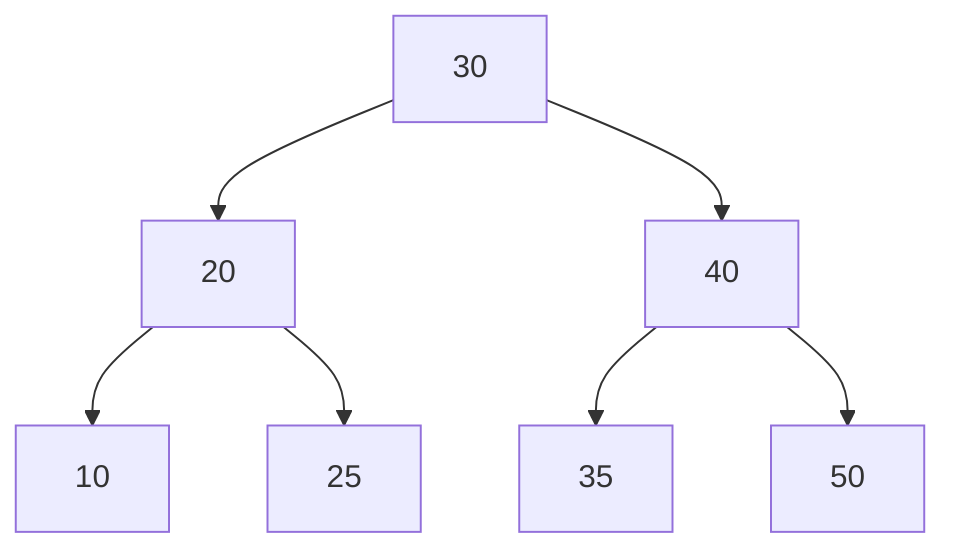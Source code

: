 graph TD
    A["30"]:::balanced --> B["20"]:::balanced
    A --> C["40"]:::balanced
    B --> D["10"]:::balanced
    B --> E["25"]:::balanced
    C --> F["35"]:::balanced
    C --> G["50"]:::balanced